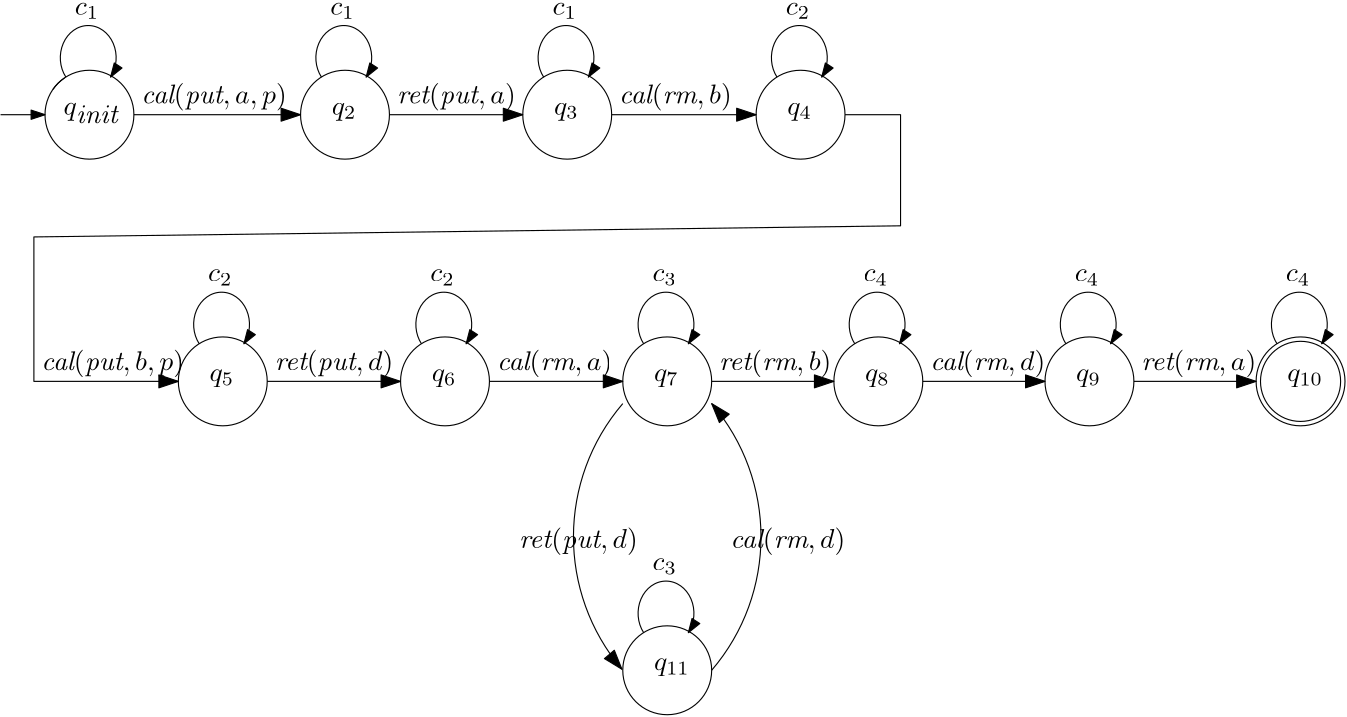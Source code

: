 <?xml version="1.0"?>
<!DOCTYPE ipe SYSTEM "ipe.dtd">
<ipe version="70107" creator="Ipe 7.1.7">
<info created="D:20151003110714" modified="D:20170208143730"/>
<preamble>\usepackage[version=0.96]{pgf}
\usepackage{tikz}
\usetikzlibrary{arrows,shapes,snakes,automata,backgrounds,petri}
\usepackage[latin1]{inputenc}
\usepackage{verbatim}</preamble>
<ipestyle name="basic">
<symbol name="arrow/arc(spx)">
<path stroke="sym-stroke" fill="sym-stroke" pen="sym-pen">
0 0 m
-1 0.333 l
-1 -0.333 l
h
</path>
</symbol>
<symbol name="arrow/farc(spx)">
<path stroke="sym-stroke" fill="white" pen="sym-pen">
0 0 m
-1 0.333 l
-1 -0.333 l
h
</path>
</symbol>
<symbol name="arrow/ptarc(spx)">
<path stroke="sym-stroke" fill="sym-stroke" pen="sym-pen">
0 0 m
-1 0.333 l
-0.8 0 l
-1 -0.333 l
h
</path>
</symbol>
<symbol name="arrow/fptarc(spx)">
<path stroke="sym-stroke" fill="white" pen="sym-pen">
0 0 m
-1 0.333 l
-0.8 0 l
-1 -0.333 l
h
</path>
</symbol>
<symbol name="mark/circle(sx)" transformations="translations">
<path fill="sym-stroke">
0.6 0 0 0.6 0 0 e
0.4 0 0 0.4 0 0 e
</path>
</symbol>
<symbol name="mark/disk(sx)" transformations="translations">
<path fill="sym-stroke">
0.6 0 0 0.6 0 0 e
</path>
</symbol>
<symbol name="mark/fdisk(sfx)" transformations="translations">
<group>
<path fill="sym-fill">
0.5 0 0 0.5 0 0 e
</path>
<path fill="sym-stroke" fillrule="eofill">
0.6 0 0 0.6 0 0 e
0.4 0 0 0.4 0 0 e
</path>
</group>
</symbol>
<symbol name="mark/box(sx)" transformations="translations">
<path fill="sym-stroke" fillrule="eofill">
-0.6 -0.6 m
0.6 -0.6 l
0.6 0.6 l
-0.6 0.6 l
h
-0.4 -0.4 m
0.4 -0.4 l
0.4 0.4 l
-0.4 0.4 l
h
</path>
</symbol>
<symbol name="mark/square(sx)" transformations="translations">
<path fill="sym-stroke">
-0.6 -0.6 m
0.6 -0.6 l
0.6 0.6 l
-0.6 0.6 l
h
</path>
</symbol>
<symbol name="mark/fsquare(sfx)" transformations="translations">
<group>
<path fill="sym-fill">
-0.5 -0.5 m
0.5 -0.5 l
0.5 0.5 l
-0.5 0.5 l
h
</path>
<path fill="sym-stroke" fillrule="eofill">
-0.6 -0.6 m
0.6 -0.6 l
0.6 0.6 l
-0.6 0.6 l
h
-0.4 -0.4 m
0.4 -0.4 l
0.4 0.4 l
-0.4 0.4 l
h
</path>
</group>
</symbol>
<symbol name="mark/cross(sx)" transformations="translations">
<group>
<path fill="sym-stroke">
-0.43 -0.57 m
0.57 0.43 l
0.43 0.57 l
-0.57 -0.43 l
h
</path>
<path fill="sym-stroke">
-0.43 0.57 m
0.57 -0.43 l
0.43 -0.57 l
-0.57 0.43 l
h
</path>
</group>
</symbol>
<symbol name="arrow/fnormal(spx)">
<path stroke="sym-stroke" fill="white" pen="sym-pen">
0 0 m
-1 0.333 l
-1 -0.333 l
h
</path>
</symbol>
<symbol name="arrow/pointed(spx)">
<path stroke="sym-stroke" fill="sym-stroke" pen="sym-pen">
0 0 m
-1 0.333 l
-0.8 0 l
-1 -0.333 l
h
</path>
</symbol>
<symbol name="arrow/fpointed(spx)">
<path stroke="sym-stroke" fill="white" pen="sym-pen">
0 0 m
-1 0.333 l
-0.8 0 l
-1 -0.333 l
h
</path>
</symbol>
<symbol name="arrow/linear(spx)">
<path stroke="sym-stroke" pen="sym-pen">
-1 0.333 m
0 0 l
-1 -0.333 l
</path>
</symbol>
<symbol name="arrow/fdouble(spx)">
<path stroke="sym-stroke" fill="white" pen="sym-pen">
0 0 m
-1 0.333 l
-1 -0.333 l
h
-1 0 m
-2 0.333 l
-2 -0.333 l
h
</path>
</symbol>
<symbol name="arrow/double(spx)">
<path stroke="sym-stroke" fill="sym-stroke" pen="sym-pen">
0 0 m
-1 0.333 l
-1 -0.333 l
h
-1 0 m
-2 0.333 l
-2 -0.333 l
h
</path>
</symbol>
<pen name="heavier" value="0.8"/>
<pen name="fat" value="1.2"/>
<pen name="ultrafat" value="2"/>
<symbolsize name="large" value="5"/>
<symbolsize name="small" value="2"/>
<symbolsize name="tiny" value="1.1"/>
<arrowsize name="large" value="10"/>
<arrowsize name="small" value="5"/>
<arrowsize name="tiny" value="3"/>
<color name="red" value="1 0 0"/>
<color name="green" value="0 1 0"/>
<color name="blue" value="0 0 1"/>
<color name="yellow" value="1 1 0"/>
<color name="orange" value="1 0.647 0"/>
<color name="gold" value="1 0.843 0"/>
<color name="purple" value="0.627 0.125 0.941"/>
<color name="gray" value="0.745"/>
<color name="brown" value="0.647 0.165 0.165"/>
<color name="navy" value="0 0 0.502"/>
<color name="pink" value="1 0.753 0.796"/>
<color name="seagreen" value="0.18 0.545 0.341"/>
<color name="turquoise" value="0.251 0.878 0.816"/>
<color name="violet" value="0.933 0.51 0.933"/>
<color name="darkblue" value="0 0 0.545"/>
<color name="darkcyan" value="0 0.545 0.545"/>
<color name="darkgray" value="0.663"/>
<color name="darkgreen" value="0 0.392 0"/>
<color name="darkmagenta" value="0.545 0 0.545"/>
<color name="darkorange" value="1 0.549 0"/>
<color name="darkred" value="0.545 0 0"/>
<color name="lightblue" value="0.678 0.847 0.902"/>
<color name="lightcyan" value="0.878 1 1"/>
<color name="lightgray" value="0.827"/>
<color name="lightgreen" value="0.565 0.933 0.565"/>
<color name="lightyellow" value="1 1 0.878"/>
<dashstyle name="dashed" value="[4] 0"/>
<dashstyle name="dotted" value="[1 3] 0"/>
<dashstyle name="dash dotted" value="[4 2 1 2] 0"/>
<dashstyle name="dash dot dotted" value="[4 2 1 2 1 2] 0"/>
<textsize name="large" value="\large"/>
<textsize name="small" value="\small"/>
<textsize name="tiny" value="\tiny"/>
<textsize name="Large" value="\Large"/>
<textsize name="LARGE" value="\LARGE"/>
<textsize name="huge" value="\huge"/>
<textsize name="Huge" value="\Huge"/>
<textsize name="footnote" value="\footnotesize"/>
<textstyle name="center" begin="\begin{center}" end="\end{center}"/>
<textstyle name="itemize" begin="\begin{itemize}" end="\end{itemize}"/>
<textstyle name="item" begin="\begin{itemize}\item{}" end="\end{itemize}"/>
<gridsize name="4 pts" value="4"/>
<gridsize name="8 pts (~3 mm)" value="8"/>
<gridsize name="16 pts (~6 mm)" value="16"/>
<gridsize name="32 pts (~12 mm)" value="32"/>
<gridsize name="10 pts (~3.5 mm)" value="10"/>
<gridsize name="20 pts (~7 mm)" value="20"/>
<gridsize name="14 pts (~5 mm)" value="14"/>
<gridsize name="28 pts (~10 mm)" value="28"/>
<gridsize name="56 pts (~20 mm)" value="56"/>
<anglesize name="90 deg" value="90"/>
<anglesize name="60 deg" value="60"/>
<anglesize name="45 deg" value="45"/>
<anglesize name="30 deg" value="30"/>
<anglesize name="22.5 deg" value="22.5"/>
<tiling name="falling" angle="-60" step="4" width="1"/>
<tiling name="rising" angle="30" step="4" width="1"/>
</ipestyle>
<page>
<layer name="alpha"/>
<view layers="alpha" active="alpha"/>
<path layer="alpha" matrix="1 0 0 1 -316 128" stroke="black">
16 0 0 16 352 384 e
</path>
<path matrix="1 0 0 1 -28 128" stroke="black" arrow="normal/small">
32 384 m
48 384 l
</path>
<path matrix="1 0 0 1 -28 128" stroke="black">
50.8281 393.083 m
16 0 0 -16 64 384 55.1248 397.313 a
</path>
<path matrix="0.502672 0 0 0.580409 -85.0771 256.218" stroke="black" arrow="normal/small">
224 464 m
20 0 0 -20 240 476 256 464 a
</path>
<text matrix="1 0 0 1 -37.319 76" transformations="translations" pos="64 436" stroke="black" type="label" width="19.967" height="4.287" depth="3.1" valign="baseline">$q_{\textit{init}}$</text>
<text matrix="1 0 0 1 -33.3189 112" transformations="translations" pos="64 436" stroke="black" type="label" width="8.781" height="4.294" depth="1.49" valign="baseline">$c_1$</text>
<text matrix="1 0 0 1 -9.319 80" transformations="translations" pos="64 436" stroke="black" type="label" width="52.343" height="7.473" depth="2.49" valign="baseline">$\textit{cal}(\textit{put},a,p)$</text>
<text matrix="1 0 0 1 -45.319 -16" transformations="translations" pos="64 436" stroke="black" type="label" width="51.352" height="7.473" depth="2.49" valign="baseline">$\textit{cal}(\textit{put},b,p)$</text>
<path matrix="1 0 0 1 -224 128" stroke="black">
16 0 0 16 352 384 e
</path>
<path matrix="0.502672 0 0 0.580409 6.9229 256.218" stroke="black" arrow="normal/small">
224 464 m
20 0 0 -20 240 476 256 464 a
</path>
<text matrix="1 0 0 1 59.205 76" transformations="translations" pos="64 436" stroke="black" type="label" width="8.917" height="4.297" depth="1.93" valign="baseline">$q_2$</text>
<text matrix="1 0 0 1 58.681 112" transformations="translations" pos="64 436" stroke="black" type="label" width="8.781" height="4.294" depth="1.49" valign="baseline">$c_1$</text>
<text matrix="1 0 0 1 82.681 80" transformations="translations" pos="64 436" stroke="black" type="label" width="42.775" height="7.473" depth="2.49" valign="baseline">$\textit{ret}(\textit{put},a)$</text>
<path matrix="1 0 0 1 -144 128" stroke="black">
16 0 0 16 352 384 e
</path>
<path matrix="0.502672 0 0 0.580409 86.9229 256.218" stroke="black" arrow="normal/small">
224 464 m
20 0 0 -20 240 476 256 464 a
</path>
<text matrix="1 0 0 1 139.205 76" transformations="translations" pos="64 436" stroke="black" type="label" width="8.917" height="4.297" depth="1.93" valign="baseline">$q_3$</text>
<text matrix="1 0 0 1 138.681 112" transformations="translations" pos="64 436" stroke="black" type="label" width="8.781" height="4.294" depth="1.49" valign="baseline">$c_1$</text>
<path matrix="1 0 0 1 92 0" stroke="black" arrow="normal/normal">
52 512 m
100 512 l
</path>
<text matrix="1 0 0 1 162.681 80" transformations="translations" pos="64 436" stroke="black" type="label" width="40.512" height="7.473" depth="2.49" valign="baseline">$\textit{cal}(\textit{rm},b)$</text>
<path stroke="black" arrow="normal/normal">
52 512 m
112 512 l
</path>
<path matrix="1 0 0 1 -60 128" stroke="black">
16 0 0 16 352 384 e
</path>
<path matrix="0.502672 0 0 0.580409 170.923 256.218" stroke="black" arrow="normal/small">
224 464 m
20 0 0 -20 240 476 256 464 a
</path>
<text matrix="1 0 0 1 223.205 76" transformations="translations" pos="64 436" stroke="black" type="label" width="8.917" height="4.297" depth="1.93" valign="baseline">$q_4$</text>
<text matrix="1 0 0 1 222.681 112" transformations="translations" pos="64 436" stroke="black" type="label" width="8.781" height="4.294" depth="1.49" valign="baseline">$c_2$</text>
<path stroke="black" arrow="normal/normal">
224 512 m
276 512 l
</path>
<path matrix="1 0 0 1 -268 32" stroke="black">
16 0 0 16 352 384 e
</path>
<path matrix="0.502672 0 0 0.580409 -37.077 160.218" stroke="black" arrow="normal/small">
224 464 m
20 0 0 -20 240 476 256 464 a
</path>
<text matrix="1 0 0 1 15.205 -20" transformations="translations" pos="64 436" stroke="black" type="label" width="8.917" height="4.297" depth="1.93" valign="baseline">$q_5$</text>
<text matrix="1 0 0 1 14.681 16" transformations="translations" pos="64 436" stroke="black" type="label" width="8.781" height="4.294" depth="1.49" valign="baseline">$c_2$</text>
<text matrix="1 0 0 1 38.681 -16" transformations="translations" pos="64 436" stroke="black" type="label" width="42.695" height="7.473" depth="2.49" valign="baseline">$\textit{ret}(\textit{put},d)$</text>
<path matrix="1 0 0 1 -188 32" stroke="black">
16 0 0 16 352 384 e
</path>
<path matrix="0.502672 0 0 0.580409 42.923 160.218" stroke="black" arrow="normal/small">
224 464 m
20 0 0 -20 240 476 256 464 a
</path>
<text matrix="1 0 0 1 95.205 -20" transformations="translations" pos="64 436" stroke="black" type="label" width="8.917" height="4.297" depth="1.93" valign="baseline">$q_6$</text>
<text matrix="1 0 0 1 94.681 16" transformations="translations" pos="64 436" stroke="black" type="label" width="8.781" height="4.294" depth="1.49" valign="baseline">$c_2$</text>
<path matrix="1 0 0 1 48 -96" stroke="black" arrow="normal/normal">
52 512 m
100 512 l
</path>
<text matrix="1 0 0 1 118.681 -16" transformations="translations" pos="64 436" stroke="black" type="label" width="41.502" height="7.473" depth="2.49" valign="baseline">$\textit{cal}(\textit{rm},a)$</text>
<path matrix="1 0 0 1 -108 32" stroke="black">
16 0 0 16 352 384 e
</path>
<path matrix="0.502672 0 0 0.580409 122.923 160.218" stroke="black" arrow="normal/small">
224 464 m
20 0 0 -20 240 476 256 464 a
</path>
<text matrix="1 0 0 1 175.205 -20" transformations="translations" pos="64 436" stroke="black" type="label" width="8.917" height="4.297" depth="1.93" valign="baseline">$q_7$</text>
<text matrix="1 0 0 1 174.681 16" transformations="translations" pos="64 436" stroke="black" type="label" width="8.781" height="4.294" depth="1.49" valign="baseline">$c_3$</text>
<path matrix="1 0 0 1 128 -96" stroke="black" arrow="normal/normal">
52 512 m
100 512 l
</path>
<path matrix="0.502672 0 0 0.580409 122.923 56.218" stroke="black" arrow="normal/small">
224 464 m
20 0 0 -20 240 476 256 464 a
</path>
<text matrix="1 0 0 1 174.681 -88" transformations="translations" pos="64 436" stroke="black" type="label" width="8.781" height="4.294" depth="1.49" valign="baseline">$c_3$</text>
<path matrix="1 0 0 1 -164 40" stroke="black" arrow="normal/normal">
392 368 m
73.7564 0 0 73.7564 448 320 391.695 272.358 a
</path>
<path matrix="1 0 0 1 -164 40" stroke="black" arrow="normal/normal">
424 272 m
73.7564 0 0 73.7564 368 320 424 368 a
</path>
<text matrix="1 0 0 1 126.681 -80" transformations="translations" pos="64 436" stroke="black" type="label" width="42.695" height="7.473" depth="2.49" valign="baseline">$\textit{ret}(\textit{put},d)$</text>
<text matrix="1 0 0 1 202.681 -80" transformations="translations" pos="64 436" stroke="black" type="label" width="41.422" height="7.473" depth="2.49" valign="baseline">$\textit{cal}(\textit{rm},d)$</text>
<path matrix="1 0 0 1 -108 -72" stroke="black">
16 0 0 16 352 384 e
</path>
<text matrix="1 0 0 1 175.205 -124" transformations="translations" pos="64 436" stroke="black" type="label" width="12.888" height="4.297" depth="1.93" valign="baseline">$q_{11}$</text>
<text matrix="1 0 0 1 198.681 -16" transformations="translations" pos="64 436" stroke="black" type="label" width="40.384" height="7.473" depth="2.49" valign="baseline">$\textit{ret}(\textit{rm},b)$</text>
<path matrix="1 0 0 1 -32 32" stroke="black">
16 0 0 16 352 384 e
</path>
<path matrix="0.502672 0 0 0.580409 198.923 160.218" stroke="black" arrow="normal/small">
224 464 m
20 0 0 -20 240 476 256 464 a
</path>
<text matrix="1 0 0 1 251.205 -20" transformations="translations" pos="64 436" stroke="black" type="label" width="8.917" height="4.297" depth="1.93" valign="baseline">$q_8$</text>
<text matrix="1 0 0 1 250.681 16" transformations="translations" pos="64 436" stroke="black" type="label" width="8.781" height="4.294" depth="1.49" valign="baseline">$c_4$</text>
<text matrix="1 0 0 1 274.681 -16" transformations="translations" pos="64 436" stroke="black" type="label" width="41.422" height="7.473" depth="2.49" valign="baseline">$\textit{cal}(\textit{rm},d)$</text>
<path matrix="1 0 0 1 4 0" stroke="black" arrow="normal/normal">
256 416 m
300 416 l
</path>
<path matrix="1 0 0 1 44 32" stroke="black">
16 0 0 16 352 384 e
</path>
<path matrix="0.502672 0 0 0.580409 274.923 160.218" stroke="black" arrow="normal/small">
224 464 m
20 0 0 -20 240 476 256 464 a
</path>
<text matrix="1 0 0 1 327.205 -20" transformations="translations" pos="64 436" stroke="black" type="label" width="8.917" height="4.297" depth="1.93" valign="baseline">$q_9$</text>
<text matrix="1 0 0 1 326.681 16" transformations="translations" pos="64 436" stroke="black" type="label" width="8.781" height="4.294" depth="1.49" valign="baseline">$c_4$</text>
<text matrix="1 0 0 1 350.681 -16" transformations="translations" pos="64 436" stroke="black" type="label" width="41.375" height="7.473" depth="2.49" valign="baseline">$\textit{ret}(\textit{rm},a)$</text>
<path matrix="1 0 0 1 120 32" stroke="black">
16 0 0 16 352 384 e
</path>
<path matrix="0.502672 0 0 0.580409 350.923 160.218" stroke="black" arrow="normal/small">
224 464 m
20 0 0 -20 240 476 256 464 a
</path>
<text matrix="1 0 0 1 403.205 -20" transformations="translations" pos="64 436" stroke="black" type="label" width="12.888" height="4.297" depth="1.93" valign="baseline">$q_{10}$</text>
<text matrix="1 0 0 1 402.681 16" transformations="translations" pos="64 436" stroke="black" type="label" width="8.781" height="4.294" depth="1.49" valign="baseline">$c_4$</text>
<path matrix="1 0 0 1 120 32" stroke="black">
14.4222 0 0 14.4222 352 384 e
</path>
<path matrix="1 0 0 1 4 0" stroke="black" arrow="normal/normal">
332 416 m
376 416 l
</path>
<path matrix="1 0 0 1 4 0" stroke="black" arrow="normal/normal">
408 416 m
452 416 l
</path>
<path stroke="black" arrow="normal/normal">
308 512 m
328 512 l
328 472 l
16 468 l
16 416 l
68 416 l
</path>
</page>
</ipe>
